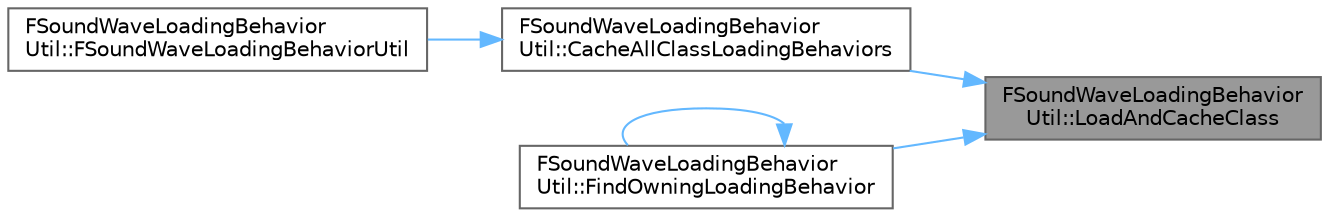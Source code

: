 digraph "FSoundWaveLoadingBehaviorUtil::LoadAndCacheClass"
{
 // INTERACTIVE_SVG=YES
 // LATEX_PDF_SIZE
  bgcolor="transparent";
  edge [fontname=Helvetica,fontsize=10,labelfontname=Helvetica,labelfontsize=10];
  node [fontname=Helvetica,fontsize=10,shape=box,height=0.2,width=0.4];
  rankdir="RL";
  Node1 [id="Node000001",label="FSoundWaveLoadingBehavior\lUtil::LoadAndCacheClass",height=0.2,width=0.4,color="gray40", fillcolor="grey60", style="filled", fontcolor="black",tooltip=" "];
  Node1 -> Node2 [id="edge1_Node000001_Node000002",dir="back",color="steelblue1",style="solid",tooltip=" "];
  Node2 [id="Node000002",label="FSoundWaveLoadingBehavior\lUtil::CacheAllClassLoadingBehaviors",height=0.2,width=0.4,color="grey40", fillcolor="white", style="filled",URL="$d8/d78/classFSoundWaveLoadingBehaviorUtil.html#aa80e6b6c4251f38e790528032fd8f246",tooltip=" "];
  Node2 -> Node3 [id="edge2_Node000002_Node000003",dir="back",color="steelblue1",style="solid",tooltip=" "];
  Node3 [id="Node000003",label="FSoundWaveLoadingBehavior\lUtil::FSoundWaveLoadingBehaviorUtil",height=0.2,width=0.4,color="grey40", fillcolor="white", style="filled",URL="$d8/d78/classFSoundWaveLoadingBehaviorUtil.html#ac6d3a8d3580801cf2dfb38db8985723c",tooltip=" "];
  Node1 -> Node4 [id="edge3_Node000001_Node000004",dir="back",color="steelblue1",style="solid",tooltip=" "];
  Node4 [id="Node000004",label="FSoundWaveLoadingBehavior\lUtil::FindOwningLoadingBehavior",height=0.2,width=0.4,color="grey40", fillcolor="white", style="filled",URL="$d8/d78/classFSoundWaveLoadingBehaviorUtil.html#aee2dd62a3a5505cce2393b6e565461a4",tooltip=" "];
  Node4 -> Node4 [id="edge4_Node000004_Node000004",dir="back",color="steelblue1",style="solid",tooltip=" "];
}
